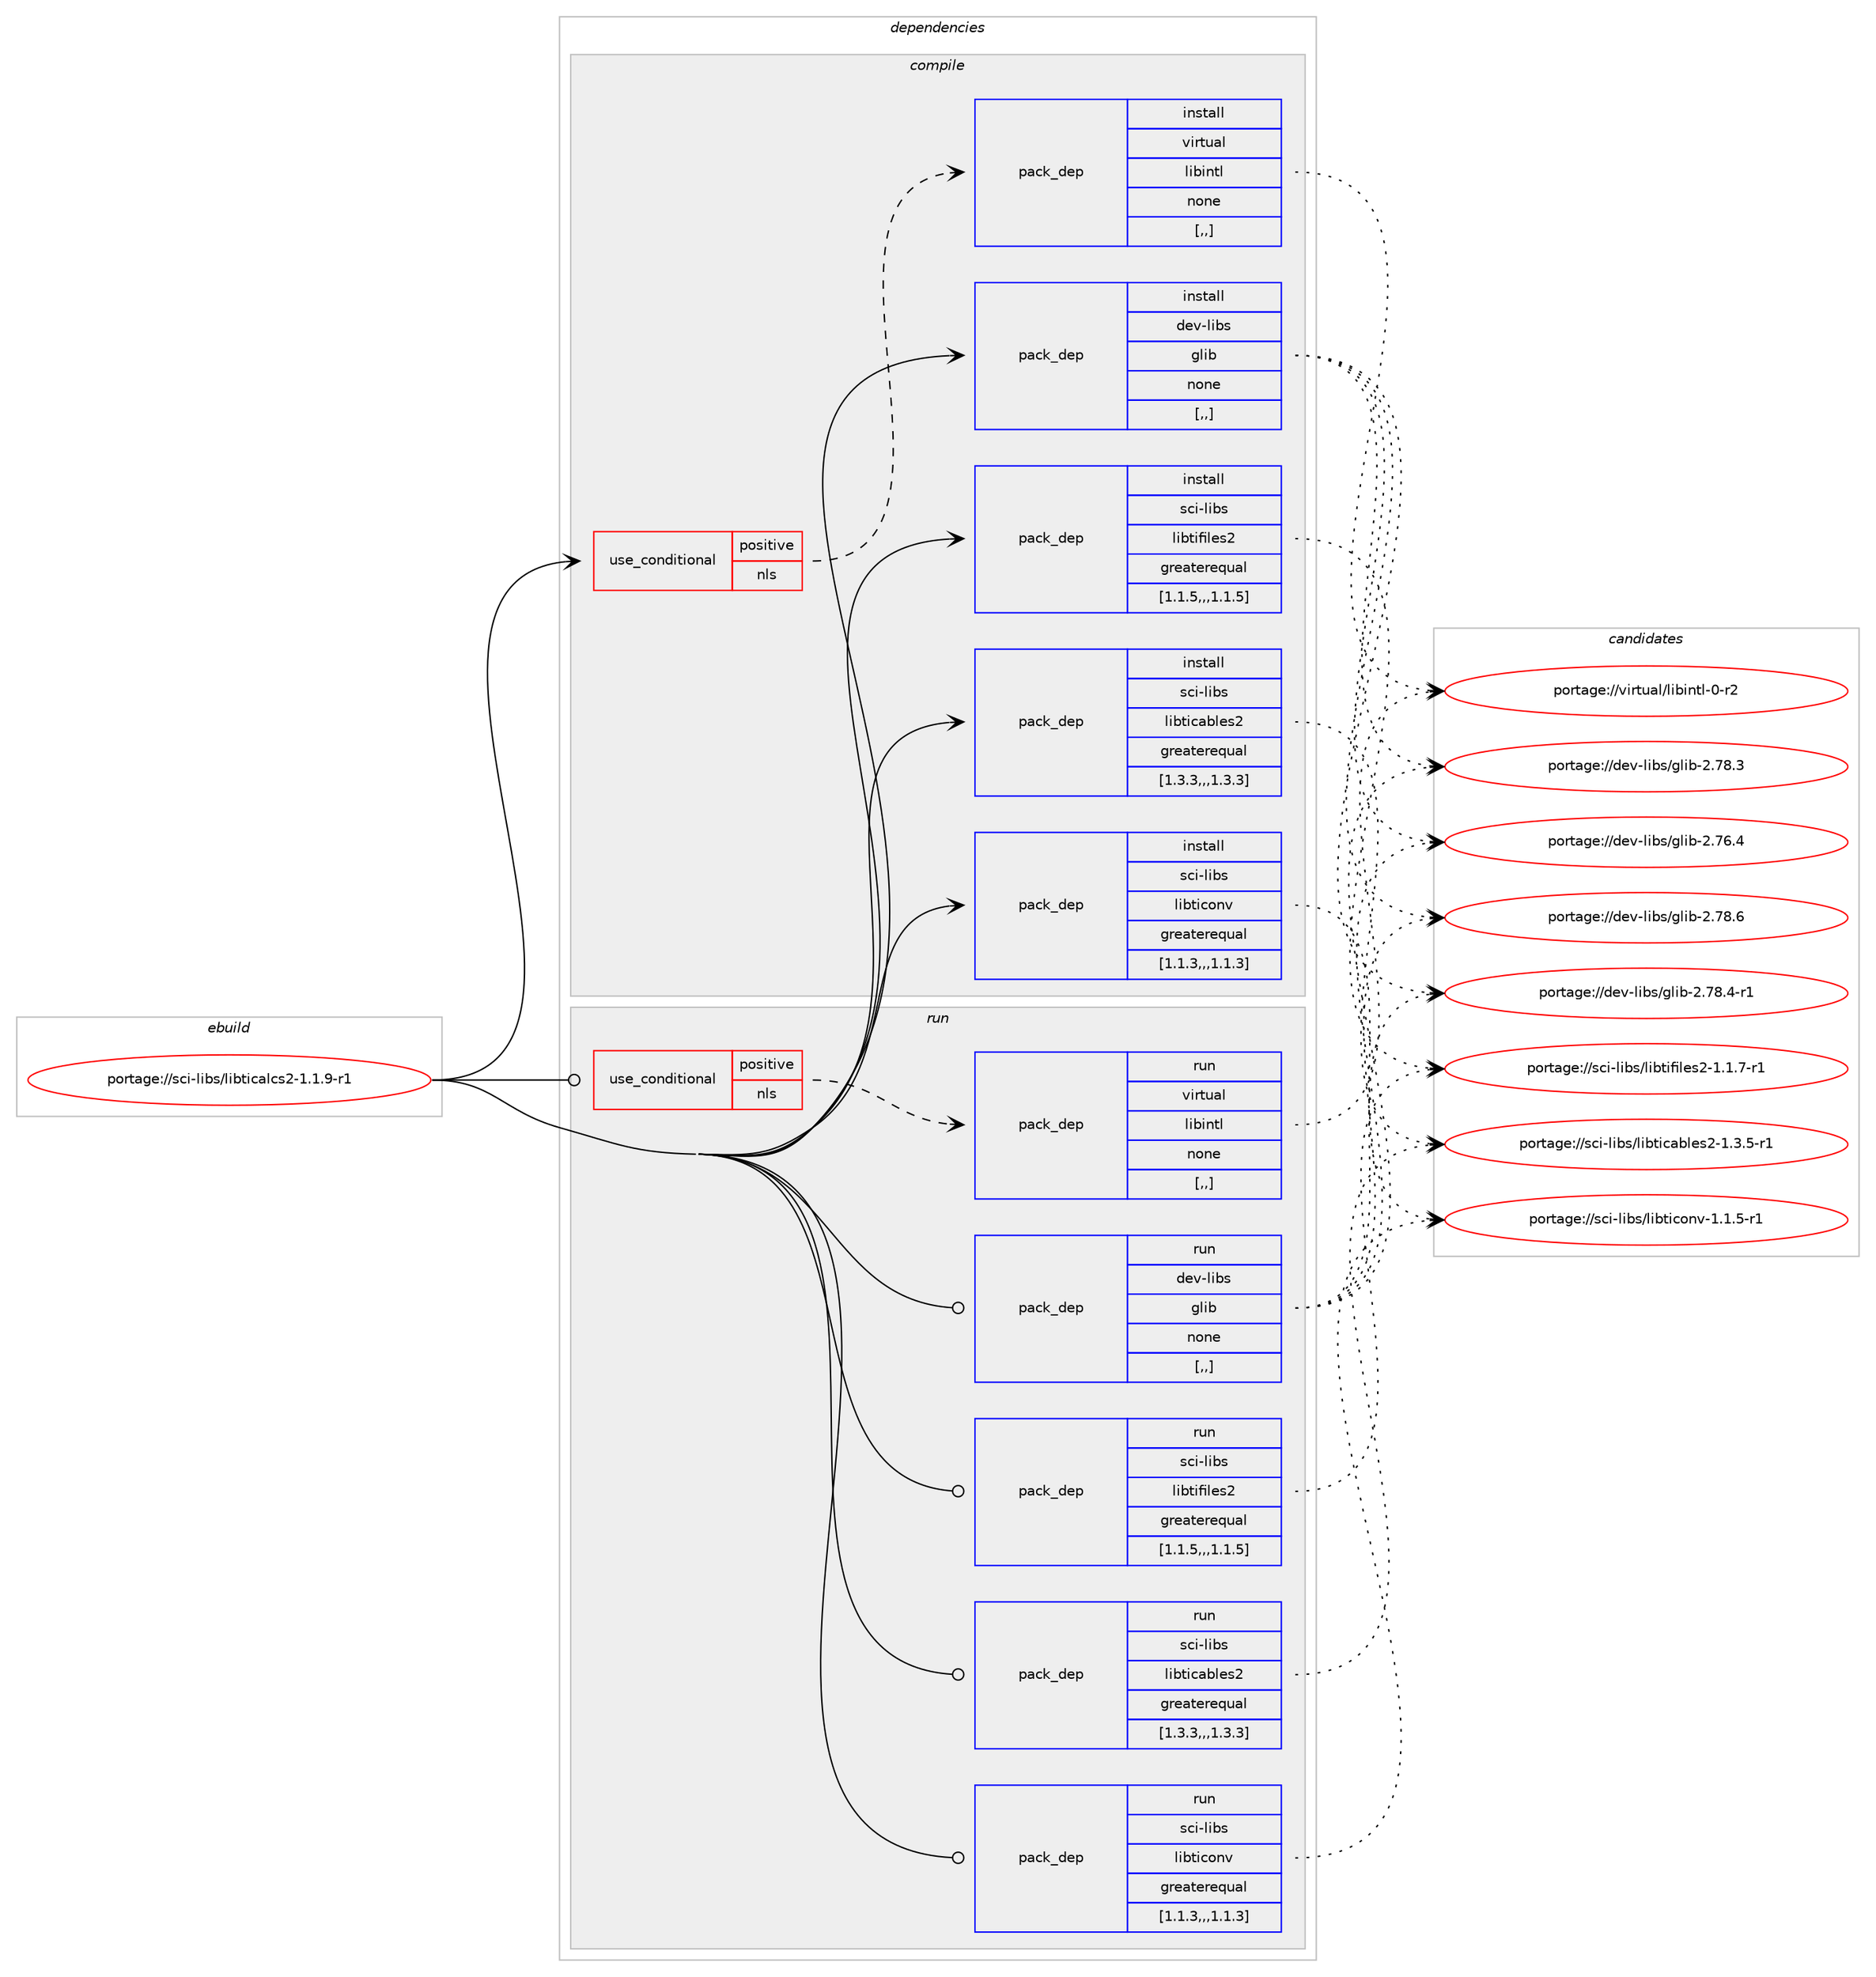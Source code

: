 digraph prolog {

# *************
# Graph options
# *************

newrank=true;
concentrate=true;
compound=true;
graph [rankdir=LR,fontname=Helvetica,fontsize=10,ranksep=1.5];#, ranksep=2.5, nodesep=0.2];
edge  [arrowhead=vee];
node  [fontname=Helvetica,fontsize=10];

# **********
# The ebuild
# **********

subgraph cluster_leftcol {
color=gray;
label=<<i>ebuild</i>>;
id [label="portage://sci-libs/libticalcs2-1.1.9-r1", color=red, width=4, href="../sci-libs/libticalcs2-1.1.9-r1.svg"];
}

# ****************
# The dependencies
# ****************

subgraph cluster_midcol {
color=gray;
label=<<i>dependencies</i>>;
subgraph cluster_compile {
fillcolor="#eeeeee";
style=filled;
label=<<i>compile</i>>;
subgraph cond106931 {
dependency403964 [label=<<TABLE BORDER="0" CELLBORDER="1" CELLSPACING="0" CELLPADDING="4"><TR><TD ROWSPAN="3" CELLPADDING="10">use_conditional</TD></TR><TR><TD>positive</TD></TR><TR><TD>nls</TD></TR></TABLE>>, shape=none, color=red];
subgraph pack294161 {
dependency403965 [label=<<TABLE BORDER="0" CELLBORDER="1" CELLSPACING="0" CELLPADDING="4" WIDTH="220"><TR><TD ROWSPAN="6" CELLPADDING="30">pack_dep</TD></TR><TR><TD WIDTH="110">install</TD></TR><TR><TD>virtual</TD></TR><TR><TD>libintl</TD></TR><TR><TD>none</TD></TR><TR><TD>[,,]</TD></TR></TABLE>>, shape=none, color=blue];
}
dependency403964:e -> dependency403965:w [weight=20,style="dashed",arrowhead="vee"];
}
id:e -> dependency403964:w [weight=20,style="solid",arrowhead="vee"];
subgraph pack294162 {
dependency403966 [label=<<TABLE BORDER="0" CELLBORDER="1" CELLSPACING="0" CELLPADDING="4" WIDTH="220"><TR><TD ROWSPAN="6" CELLPADDING="30">pack_dep</TD></TR><TR><TD WIDTH="110">install</TD></TR><TR><TD>dev-libs</TD></TR><TR><TD>glib</TD></TR><TR><TD>none</TD></TR><TR><TD>[,,]</TD></TR></TABLE>>, shape=none, color=blue];
}
id:e -> dependency403966:w [weight=20,style="solid",arrowhead="vee"];
subgraph pack294163 {
dependency403967 [label=<<TABLE BORDER="0" CELLBORDER="1" CELLSPACING="0" CELLPADDING="4" WIDTH="220"><TR><TD ROWSPAN="6" CELLPADDING="30">pack_dep</TD></TR><TR><TD WIDTH="110">install</TD></TR><TR><TD>sci-libs</TD></TR><TR><TD>libticables2</TD></TR><TR><TD>greaterequal</TD></TR><TR><TD>[1.3.3,,,1.3.3]</TD></TR></TABLE>>, shape=none, color=blue];
}
id:e -> dependency403967:w [weight=20,style="solid",arrowhead="vee"];
subgraph pack294164 {
dependency403968 [label=<<TABLE BORDER="0" CELLBORDER="1" CELLSPACING="0" CELLPADDING="4" WIDTH="220"><TR><TD ROWSPAN="6" CELLPADDING="30">pack_dep</TD></TR><TR><TD WIDTH="110">install</TD></TR><TR><TD>sci-libs</TD></TR><TR><TD>libticonv</TD></TR><TR><TD>greaterequal</TD></TR><TR><TD>[1.1.3,,,1.1.3]</TD></TR></TABLE>>, shape=none, color=blue];
}
id:e -> dependency403968:w [weight=20,style="solid",arrowhead="vee"];
subgraph pack294165 {
dependency403969 [label=<<TABLE BORDER="0" CELLBORDER="1" CELLSPACING="0" CELLPADDING="4" WIDTH="220"><TR><TD ROWSPAN="6" CELLPADDING="30">pack_dep</TD></TR><TR><TD WIDTH="110">install</TD></TR><TR><TD>sci-libs</TD></TR><TR><TD>libtifiles2</TD></TR><TR><TD>greaterequal</TD></TR><TR><TD>[1.1.5,,,1.1.5]</TD></TR></TABLE>>, shape=none, color=blue];
}
id:e -> dependency403969:w [weight=20,style="solid",arrowhead="vee"];
}
subgraph cluster_compileandrun {
fillcolor="#eeeeee";
style=filled;
label=<<i>compile and run</i>>;
}
subgraph cluster_run {
fillcolor="#eeeeee";
style=filled;
label=<<i>run</i>>;
subgraph cond106932 {
dependency403970 [label=<<TABLE BORDER="0" CELLBORDER="1" CELLSPACING="0" CELLPADDING="4"><TR><TD ROWSPAN="3" CELLPADDING="10">use_conditional</TD></TR><TR><TD>positive</TD></TR><TR><TD>nls</TD></TR></TABLE>>, shape=none, color=red];
subgraph pack294166 {
dependency403971 [label=<<TABLE BORDER="0" CELLBORDER="1" CELLSPACING="0" CELLPADDING="4" WIDTH="220"><TR><TD ROWSPAN="6" CELLPADDING="30">pack_dep</TD></TR><TR><TD WIDTH="110">run</TD></TR><TR><TD>virtual</TD></TR><TR><TD>libintl</TD></TR><TR><TD>none</TD></TR><TR><TD>[,,]</TD></TR></TABLE>>, shape=none, color=blue];
}
dependency403970:e -> dependency403971:w [weight=20,style="dashed",arrowhead="vee"];
}
id:e -> dependency403970:w [weight=20,style="solid",arrowhead="odot"];
subgraph pack294167 {
dependency403972 [label=<<TABLE BORDER="0" CELLBORDER="1" CELLSPACING="0" CELLPADDING="4" WIDTH="220"><TR><TD ROWSPAN="6" CELLPADDING="30">pack_dep</TD></TR><TR><TD WIDTH="110">run</TD></TR><TR><TD>dev-libs</TD></TR><TR><TD>glib</TD></TR><TR><TD>none</TD></TR><TR><TD>[,,]</TD></TR></TABLE>>, shape=none, color=blue];
}
id:e -> dependency403972:w [weight=20,style="solid",arrowhead="odot"];
subgraph pack294168 {
dependency403973 [label=<<TABLE BORDER="0" CELLBORDER="1" CELLSPACING="0" CELLPADDING="4" WIDTH="220"><TR><TD ROWSPAN="6" CELLPADDING="30">pack_dep</TD></TR><TR><TD WIDTH="110">run</TD></TR><TR><TD>sci-libs</TD></TR><TR><TD>libticables2</TD></TR><TR><TD>greaterequal</TD></TR><TR><TD>[1.3.3,,,1.3.3]</TD></TR></TABLE>>, shape=none, color=blue];
}
id:e -> dependency403973:w [weight=20,style="solid",arrowhead="odot"];
subgraph pack294169 {
dependency403974 [label=<<TABLE BORDER="0" CELLBORDER="1" CELLSPACING="0" CELLPADDING="4" WIDTH="220"><TR><TD ROWSPAN="6" CELLPADDING="30">pack_dep</TD></TR><TR><TD WIDTH="110">run</TD></TR><TR><TD>sci-libs</TD></TR><TR><TD>libticonv</TD></TR><TR><TD>greaterequal</TD></TR><TR><TD>[1.1.3,,,1.1.3]</TD></TR></TABLE>>, shape=none, color=blue];
}
id:e -> dependency403974:w [weight=20,style="solid",arrowhead="odot"];
subgraph pack294170 {
dependency403975 [label=<<TABLE BORDER="0" CELLBORDER="1" CELLSPACING="0" CELLPADDING="4" WIDTH="220"><TR><TD ROWSPAN="6" CELLPADDING="30">pack_dep</TD></TR><TR><TD WIDTH="110">run</TD></TR><TR><TD>sci-libs</TD></TR><TR><TD>libtifiles2</TD></TR><TR><TD>greaterequal</TD></TR><TR><TD>[1.1.5,,,1.1.5]</TD></TR></TABLE>>, shape=none, color=blue];
}
id:e -> dependency403975:w [weight=20,style="solid",arrowhead="odot"];
}
}

# **************
# The candidates
# **************

subgraph cluster_choices {
rank=same;
color=gray;
label=<<i>candidates</i>>;

subgraph choice294161 {
color=black;
nodesep=1;
choice11810511411611797108471081059810511011610845484511450 [label="portage://virtual/libintl-0-r2", color=red, width=4,href="../virtual/libintl-0-r2.svg"];
dependency403965:e -> choice11810511411611797108471081059810511011610845484511450:w [style=dotted,weight="100"];
}
subgraph choice294162 {
color=black;
nodesep=1;
choice1001011184510810598115471031081059845504655564654 [label="portage://dev-libs/glib-2.78.6", color=red, width=4,href="../dev-libs/glib-2.78.6.svg"];
choice10010111845108105981154710310810598455046555646524511449 [label="portage://dev-libs/glib-2.78.4-r1", color=red, width=4,href="../dev-libs/glib-2.78.4-r1.svg"];
choice1001011184510810598115471031081059845504655564651 [label="portage://dev-libs/glib-2.78.3", color=red, width=4,href="../dev-libs/glib-2.78.3.svg"];
choice1001011184510810598115471031081059845504655544652 [label="portage://dev-libs/glib-2.76.4", color=red, width=4,href="../dev-libs/glib-2.76.4.svg"];
dependency403966:e -> choice1001011184510810598115471031081059845504655564654:w [style=dotted,weight="100"];
dependency403966:e -> choice10010111845108105981154710310810598455046555646524511449:w [style=dotted,weight="100"];
dependency403966:e -> choice1001011184510810598115471031081059845504655564651:w [style=dotted,weight="100"];
dependency403966:e -> choice1001011184510810598115471031081059845504655544652:w [style=dotted,weight="100"];
}
subgraph choice294163 {
color=black;
nodesep=1;
choice1159910545108105981154710810598116105999798108101115504549465146534511449 [label="portage://sci-libs/libticables2-1.3.5-r1", color=red, width=4,href="../sci-libs/libticables2-1.3.5-r1.svg"];
dependency403967:e -> choice1159910545108105981154710810598116105999798108101115504549465146534511449:w [style=dotted,weight="100"];
}
subgraph choice294164 {
color=black;
nodesep=1;
choice1159910545108105981154710810598116105991111101184549464946534511449 [label="portage://sci-libs/libticonv-1.1.5-r1", color=red, width=4,href="../sci-libs/libticonv-1.1.5-r1.svg"];
dependency403968:e -> choice1159910545108105981154710810598116105991111101184549464946534511449:w [style=dotted,weight="100"];
}
subgraph choice294165 {
color=black;
nodesep=1;
choice1159910545108105981154710810598116105102105108101115504549464946554511449 [label="portage://sci-libs/libtifiles2-1.1.7-r1", color=red, width=4,href="../sci-libs/libtifiles2-1.1.7-r1.svg"];
dependency403969:e -> choice1159910545108105981154710810598116105102105108101115504549464946554511449:w [style=dotted,weight="100"];
}
subgraph choice294166 {
color=black;
nodesep=1;
choice11810511411611797108471081059810511011610845484511450 [label="portage://virtual/libintl-0-r2", color=red, width=4,href="../virtual/libintl-0-r2.svg"];
dependency403971:e -> choice11810511411611797108471081059810511011610845484511450:w [style=dotted,weight="100"];
}
subgraph choice294167 {
color=black;
nodesep=1;
choice1001011184510810598115471031081059845504655564654 [label="portage://dev-libs/glib-2.78.6", color=red, width=4,href="../dev-libs/glib-2.78.6.svg"];
choice10010111845108105981154710310810598455046555646524511449 [label="portage://dev-libs/glib-2.78.4-r1", color=red, width=4,href="../dev-libs/glib-2.78.4-r1.svg"];
choice1001011184510810598115471031081059845504655564651 [label="portage://dev-libs/glib-2.78.3", color=red, width=4,href="../dev-libs/glib-2.78.3.svg"];
choice1001011184510810598115471031081059845504655544652 [label="portage://dev-libs/glib-2.76.4", color=red, width=4,href="../dev-libs/glib-2.76.4.svg"];
dependency403972:e -> choice1001011184510810598115471031081059845504655564654:w [style=dotted,weight="100"];
dependency403972:e -> choice10010111845108105981154710310810598455046555646524511449:w [style=dotted,weight="100"];
dependency403972:e -> choice1001011184510810598115471031081059845504655564651:w [style=dotted,weight="100"];
dependency403972:e -> choice1001011184510810598115471031081059845504655544652:w [style=dotted,weight="100"];
}
subgraph choice294168 {
color=black;
nodesep=1;
choice1159910545108105981154710810598116105999798108101115504549465146534511449 [label="portage://sci-libs/libticables2-1.3.5-r1", color=red, width=4,href="../sci-libs/libticables2-1.3.5-r1.svg"];
dependency403973:e -> choice1159910545108105981154710810598116105999798108101115504549465146534511449:w [style=dotted,weight="100"];
}
subgraph choice294169 {
color=black;
nodesep=1;
choice1159910545108105981154710810598116105991111101184549464946534511449 [label="portage://sci-libs/libticonv-1.1.5-r1", color=red, width=4,href="../sci-libs/libticonv-1.1.5-r1.svg"];
dependency403974:e -> choice1159910545108105981154710810598116105991111101184549464946534511449:w [style=dotted,weight="100"];
}
subgraph choice294170 {
color=black;
nodesep=1;
choice1159910545108105981154710810598116105102105108101115504549464946554511449 [label="portage://sci-libs/libtifiles2-1.1.7-r1", color=red, width=4,href="../sci-libs/libtifiles2-1.1.7-r1.svg"];
dependency403975:e -> choice1159910545108105981154710810598116105102105108101115504549464946554511449:w [style=dotted,weight="100"];
}
}

}
